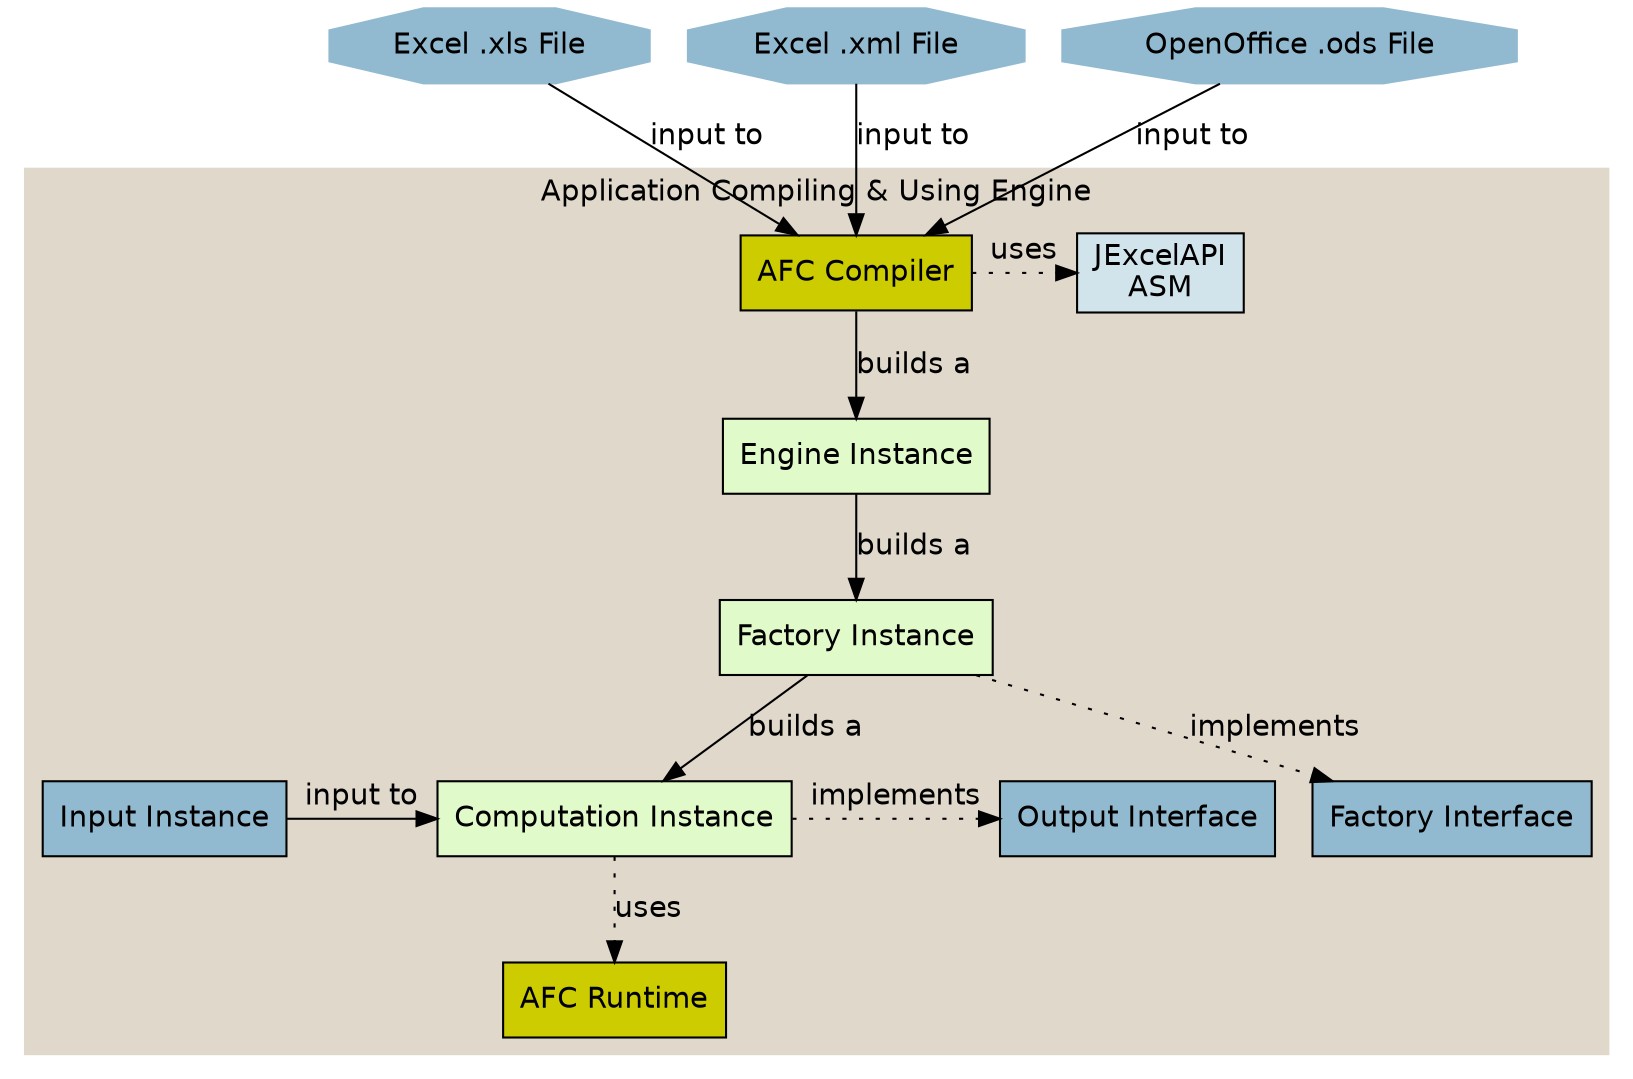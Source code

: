 digraph "AFC Component Overview" {
	fontname = "Helvetica";

	node [ shape = box, fontname = "Helvetica" ];
	edge [ fontname = "Helvetica" ];
	
	subgraph input {
		
		{ node [style = filled, color = "#91BAD0" ];
		xls [ label = "Excel .xls File", shape=octagon ];
		xml [ label = "Excel .xml File", shape=octagon ];
		ods [ label = "OpenOffice .ods File", shape=octagon ];
		}
	}
	
	subgraph cluster_runtime {
		label = "Application Compiling & Using Engine";
		style = filled;
		color = "#DFD8CB";

		{ node [ style = filled, fillcolor = "#CCCC00" ];
		comp [ label = "AFC Compiler" ];
		run [ label = "AFC Runtime" ];
		}
		
		{ node [ style = filled, fillcolor = "#E1FAC9" ];
		bceng [ label = "Engine Instance" ];
		bcfact [ label = "Factory Instance" ];
		calc [ label = "Computation Instance" ];
		}

		{ node [ style = filled, fillcolor = "#91BAD0" ];
		inp [ label = "Input Instance" ];
		outp [ label = "Output Interface" ];
		fact [ label = "Factory Interface" ];
		}
		
		{ node [ style = filled, fillcolor = "#D1E3EB" ];
		ext [ label = "JExcelAPI\nASM" ];
		}
		
		{ rank = same; comp; ext; }
		{ rank = same; calc; inp; outp; }
	}

	{ edge [ label = "input to" ];
	xls -> comp;
	xml -> comp;
	ods -> comp;
	inp -> calc;
	}
	
	{ edge [ label = "builds a" ];
	comp -> bceng -> bcfact -> calc;
	}

	{ edge [ label = "implements", style=dotted ];
	calc -> outp;
	bcfact -> fact;
	}

	{ edge [ style = dotted, label = "uses" ];
	comp -> ext;
	calc -> run;
	}

}
